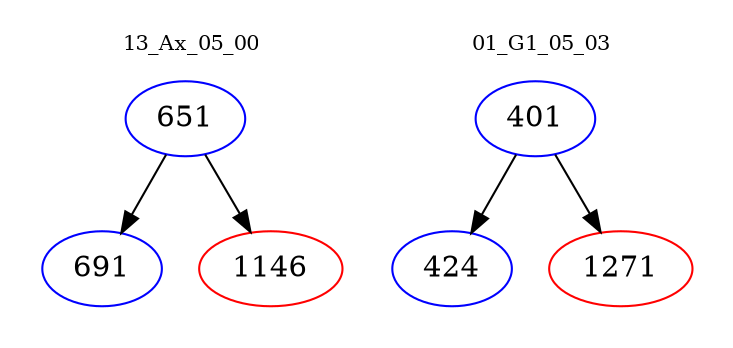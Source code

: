 digraph{
subgraph cluster_0 {
color = white
label = "13_Ax_05_00";
fontsize=10;
T0_651 [label="651", color="blue"]
T0_651 -> T0_691 [color="black"]
T0_691 [label="691", color="blue"]
T0_651 -> T0_1146 [color="black"]
T0_1146 [label="1146", color="red"]
}
subgraph cluster_1 {
color = white
label = "01_G1_05_03";
fontsize=10;
T1_401 [label="401", color="blue"]
T1_401 -> T1_424 [color="black"]
T1_424 [label="424", color="blue"]
T1_401 -> T1_1271 [color="black"]
T1_1271 [label="1271", color="red"]
}
}
